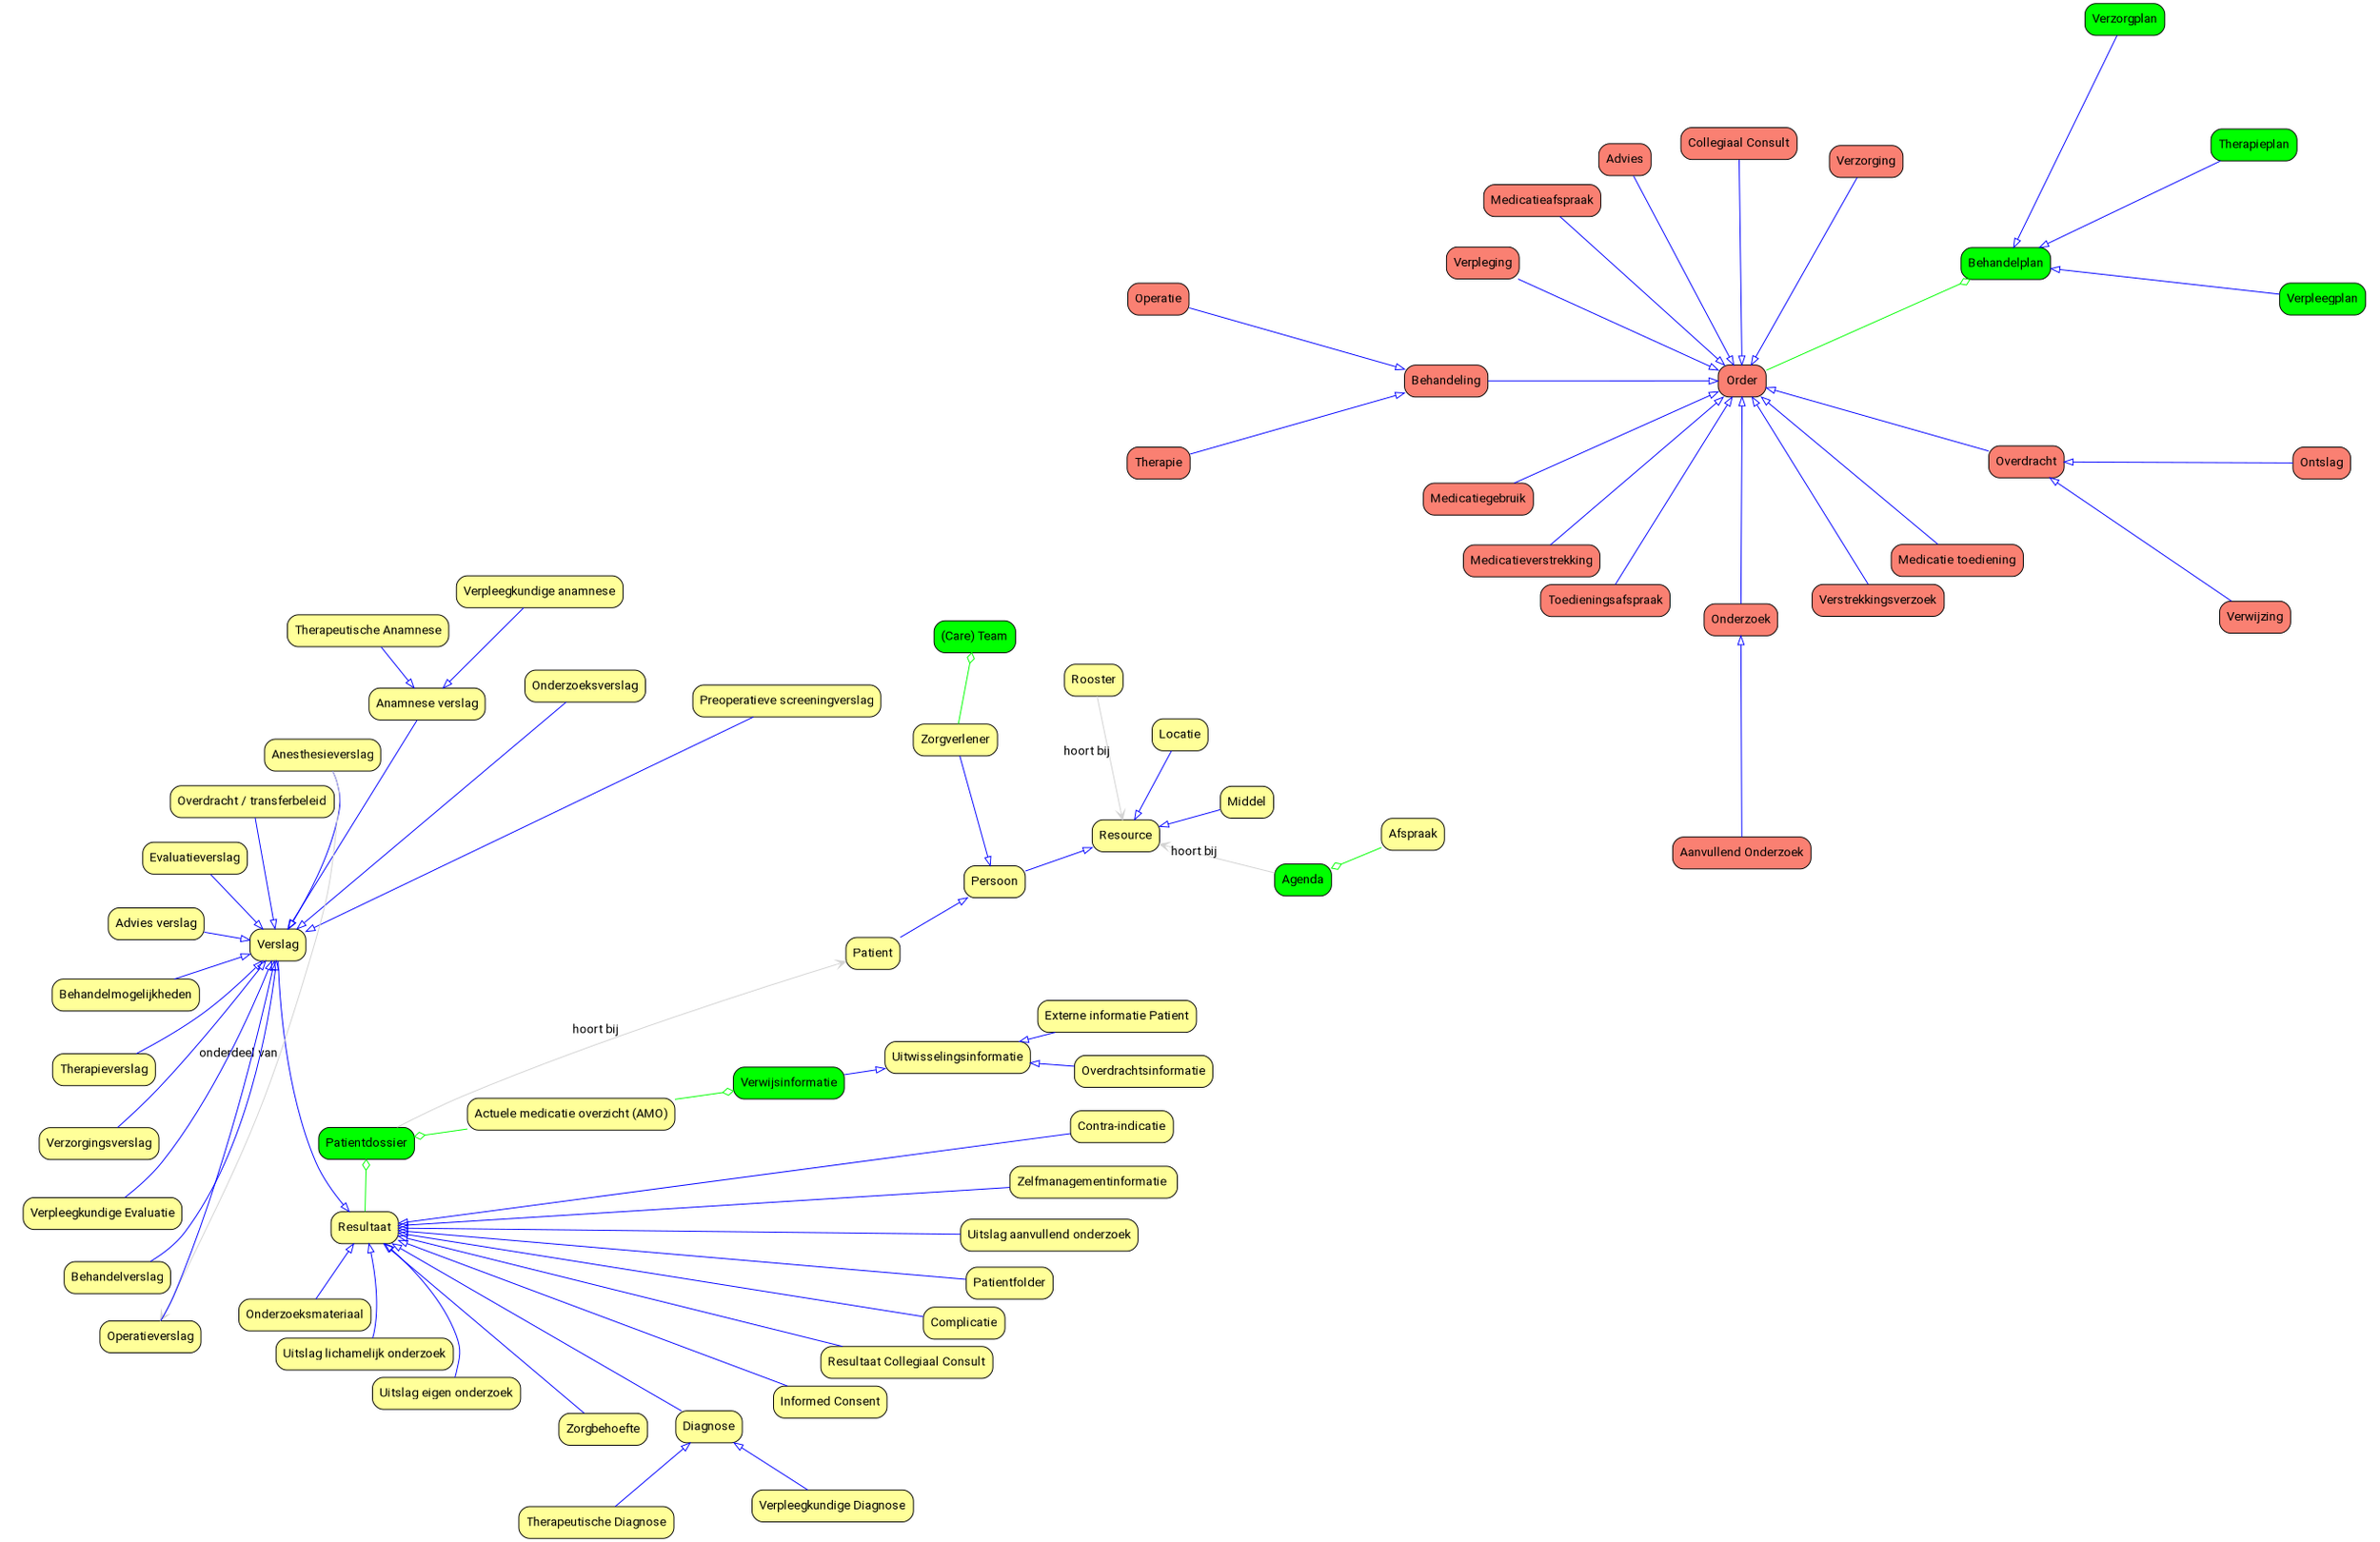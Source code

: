 
digraph{
layout=twopi;
orientation=portrait page="17,11" size="17,11" ratio=fill rankdir=LR;
graph [splines=true];
node [style="rounded,filled" fontname="Roboto"];
edge [fontname="Roboto" nodesep="1"];
overlap=false;
2526 [shape=rect fontcolor=black fillcolor=green label="Agenda" tooltip="Gaat over afspraken van precies 1 resource.&#10;Een groups agenda is een aggregatie van meerdere agenda's.&#10;&#10;<b>@MZ:</b>&#10;Elke plannen BA update het (betreffende) agenda en voegt een afspraak toe aan de agenda of planning.&#10;Een volledig geplande behandelplan heeft dus een planning (agenda) en de beschikbaarheid zit in regels staan ook in de roosters.&#10;&#10;Een behandelplan bevat meerdere behandelingen/onderzoeken die stuk voor stuk aangevraagd en gepland moeten worden (inclusief middelen). "];
				1710 [shape=rect fillcolor="#ffff99" label="Middel" tooltip="Spullen, goederen, apparaat "];
				1714 [shape=rect fontcolor=black fillcolor=salmon label="Operatie" tooltip="Informatie over de uit te voeren operatie (o.a. omschrijving, type, operateur, vereiste opname, vereiste conditie van pati?nt bijv. nuchter ja/nee, benodigde bloedproducten etc.) synoniem: ingreep "];
				1715 [shape=rect fillcolor="#ffff99" label="Preoperatieve screeningverslag" tooltip="Weergave van bevindingen uit preoperatieve screening. "];
				1718 [shape=rect fontcolor=black fillcolor=salmon label="Verzorging" tooltip=" "];
				1723 [shape=rect fillcolor="#ffff99" label="Verslag" tooltip=" "];
				1759 [shape=rect fillcolor="#ffff99" label="Onderzoeksmateriaal" tooltip="Materiaal is het resultaat van een biopt of bloedafname.&#10;&#10;Alle van het menselijk lichaam of van embryo (afgescheiden) cellen/bestanddelen, zoals een haar, weefsel, bloed, sputum, urine, etc. waarop aanvullend onderzoek kan worden verricht (t.b.v. diagnostiek en behandeling).&#10;&#10;Resultaat kan van alles zijn:&#10;<ul>&#10;<li>uitslag -&gt; verslag</li>&#10;<li>materiaal</li>&#10;</ul>&#10;&#10;Uit (onderzoeks)materiaal kunnen metingen worden gedaan die ruwe uitslagen geven (labuitslagen) of interpretaties / observaties (kleur e.d.)&#10;&#10;Verslag en Diagnose zijn interpretatie / beoordeling van ruwe observaties / uitslagen.&#10;&#10;Alias RDZ lichaamsmateriaal of materiaalgegevens.&#10;&#10;<b>Onderzoeksmateriaal is generieke versie van materiaal nodig voor onderzoek, dus kan lichaamsmateriaal(biopt, bloed) zijn, maar ook (rontgen)foto's.</b> "];
				1766 [shape=rect fillcolor="#ffff99" label="Resultaat" tooltip="Resultaat van een activiteit.&#10;Health Record Entries "];
				1779 [shape=rect fillcolor="#ffff99" label="Onderzoeksverslag" tooltip="Met elkaar samenhangende tekst en/of data en/of beelden bestaande uit een combinatie van aanvraaggegevens, beschrijving van het onderzoeksproces, ruwe onderzoeksgegevens en beoordeling van deze gegevens met bijbehorende motivatie. "];
				1809 [shape=rect fillcolor="#ffff99" label="Actuele medicatie overzicht (AMO)" tooltip="Een actuele lijst/momentopname van het medicatiegebruik door een patient.&#10;Er zijn verschillende typen te onderscheiden:&#10;? Medicatie anamnese &#10;? Opnamemedicatie&#10;? Ontslagmedicatie&#10;&#10;Aggregatie van iig:&#10;? Medicatieafspraak&#10;? Toediningsafspraak&#10;? Medicatiegebruik&#10;? (Contra-indicaties) "];
				1811 [shape=rect fontcolor=black fillcolor=salmon label="Order" tooltip="Een order is synoniem voor een aanvraag van iets (een activiteit). "];
				1821 [shape=rect fillcolor="#ffff99" label="Uitslag lichamelijk onderzoek" tooltip="Resultaat van waarnemingen (=observaties) van bepaalde lichamelijke functies zoals ademhaling, bloeddruk, hartslag, temperatuur, vochtbalans, reflexen of andere aspecten van lichamelijk functioneren.&#10;Waarnemingen kunnen worden gedaan in het kader van lichamelijk onderzoek of als onderdeel van anamnese, behandelplan of verpleegplan.&#10;Een waarneming kan gedaan worden door een mens of door een apparaat.&#10; "];
				1826 [shape=rect fillcolor="#ffff99" label="Uitslag eigen onderzoek" tooltip=" "];
				1841 [shape=rect fontcolor=black fillcolor=salmon label="Collegiaal Consult" tooltip="Verzoek tot opinie of advies van een collega/zorgverlener inzake diagnose of behandeling en terugrapportage van bevindingen. "];
				1842 [shape=rect fontcolor=black fillcolor=salmon label="Aanvullend Onderzoek" tooltip="Bevat alle informatie mbt de aanvraag en planning van het onderzoek. Dus inclusief type onderzoek.&#10;Zie Onderzoek. "];
				1848 [shape=rect fillcolor="#ffff99" label="Anamnese verslag" tooltip="Vraaggesprek tussen zorgverlener en pati?nt (of zijn/haar omgeving) waarbij de zorgverlener gerichte vragen stelt n.a.v. de zorgvraag.&#10;Er zijn diverse soorten anamneses. Naast een algemene verpleegkundige anamnese die wordt afgenomen bij klinische opname heeft elk specialisme een eigen anamnese. Naast specifieke medische klachten gaat een anamnese ook in op de omgeving (familieanamnese), voorgeschiedenis, leefgewoonten (intoxicaties, voeding), medicatie.&#10;De invulling hiervan is deels specialisme-specifiek. "];
				2197 [shape=rect fillcolor="#ffff99" label="Anesthesieverslag" tooltip="Weergave van het toedienen van anesthesie en verdere verloop van een operatie.&#10;Anesthesie= opheffen van gevoeligheid voor pijn door toedienen van medicijn. "];
				1860 [shape=rect fillcolor="#ffff99" label="Zorgbehoefte" tooltip="De vastgestelde zorgbehoefte van de patient "];
				1914 [shape=rect fillcolor="#ffff99" label="Overdracht / transferbeleid" tooltip="Specifieke vorm van Medisch beleid. "];
				1915 [shape=rect fontcolor=black fillcolor=salmon label="Verwijzing" tooltip="Informatie over de verwijzing zelf. met daarin o.a. de reden van verwijzing en verzoek om in de behoefte aan zorg of hulp te voorzien. "];
				1924 [shape=rect fillcolor="#ffff99" label="Overdrachtsinformatie" tooltip="Een selectie van gegevens uit het dossier bestemd voor de overdracht van de patient "];
				1938 [shape=rect fillcolor="#ffff99" label="Uitwisselingsinformatie" tooltip="De informatie die uitgewisseld wordt.&#10;ID366 Overdrachtinformatie.&#10;&#10;Uitwisselingsinformatie is de abstracte basis van alle informatieobjecten die zouden kunnen worden uitgewisseld.&#10;- of - dit is een aggregatie van een setje&#10;- of - dit is het beschikbaar maken van informatie via een artsenprotaal&#10;&#10;Het is bedoeld als verstuurinformatie. Uitwisseling zegt je verstuurt iets en ontvangt iets terug.&#10;&#10;Renamen naar Informatiesetje... Uitwisseling moet eruit. "];
				1946 [shape=rect fontcolor=black fillcolor=green label="Verwijsinformatie" tooltip="Verwijsinformatie waarmee de zorgverlener een patient naar een andere zorgverlener in een andere organisatie verwijst   Dit kan in de vorm van een brief, document, bericht, etc. "];
				1948 [shape=rect fontcolor=black fillcolor=salmon label="Ontslag" tooltip="Beeindigen van zorgverlening. Van een ontslag wordt o.a. vastgelegd: datum, naam zorgverlener die ontslag verleent, type ontslag (naar thuissituatie, overplaatsing, verwijzing, overlijden). "];
				2182 [shape=rect fillcolor="#ffff99" label="Evaluatieverslag" tooltip="Gesprek met de pati?nt bij het be?indigen van zorgverlening, waarin informatie wordt verstrekt over nazorg en waarin de mening en ervaringen van de pati?nt aan bod kan komen over verleende zorg. "];
				1968 [shape=rect fontcolor=black fillcolor=green label="Behandelplan" tooltip="Het plan tot het verlichten of wegnemen van gezondheidsklachten en gebreken volgens een bepaalde methode of inzicht met een vooropgezet doel.&#10;De invulling hiervan is specialisme-specifiek, maar kan wel over meerdere disciplines en specialismen heen gaan.&#10;&#10;Inclusief behandeldoel, behandelinformatie en instructie, e.g. patient moet 12 uur van tevoren niet gegeten hebben.&#10;&#10;&#10; "];
				1960 [shape=rect fontcolor=black fillcolor=green label="Patientdossier" tooltip="Aan een patient gerelateerde kenmerken/eigenschappen afkomstig van waarneming/onderzoek door een zorgverlener, die een of meer aspecten beschrijven van de medische conditie/toestand van een patient.&#10;De hier bedoelde kenmerken/eigenschappen hebben vaak een signalerende functie of zijn om andere redenen relevant als basisgegeven voor alle zorgverleners die in contact komen met de desbetreffende patient. o.a.:&#10;- Allergie&#10;- Overgevoeligheid/intolerantie&#10;- Intoxicaties (roken, drugs, alcohol)&#10;- Vaccinaties&#10;- Zwangerschap&#10;- Lengte, gewicht&#10;- Genetische kenmerken&#10;- Reanimatiebeleid, persoonlijke wensen&#10;&#10;Is aggregatie van alle patient gegevens(resultaten) en lijsten.&#10;&#10;Specialisaties of subsets, e.g.&#10;<ol>&#10;<li>Medisch dossier</li>&#10;<li>Kerndossier</li>&#10;<li>Verpleegkundig dossier</li>&#10;<li>Specialistisch</li>&#10;</ol> "];
				1965 [shape=rect fillcolor="#ffff99" label="Patient" tooltip="Administratieve informatie van de patient&#10;&#10;Administratieve informatie van de patient&#10;&#10;Een patiënt is een persoon die medische, paramedische of verpleegkundige zorg ontvangt van een zorgverlener.&#10;Van een patiënt worden o.a. opgeslagen:&#10;- Persoonsgegevens (BSN, Naam, Adres, Woonplaats)&#10;- Demografische gegevens (geboortedatum, meerling, burgerlijke staat, nationaliteit)&#10;- Contactgegevens (bijv. familie)&#10;- Huisartsgegevens (Naam, Adres, Woonplaats)&#10;- Verzekering gegevens (naam verzekeraar, polisnr)&#10;Deze gegevens worden (als geheel of als combinatie van ??n of meer hierboven opgesomde categorie?n) ook wel aangeduid met het begrip 'stamgegevens'. "];
				1969 [shape=rect fontcolor=black fillcolor=green label="Verpleegplan" tooltip="Het plan tot het verlenen van verpleegkundige zorg volgens een bepaalde methode of inzicht met een bepaald (verpleeg)doel.&#10;&#10;Barthelscore, Delirium Observatie Screening,  Diabetes Mellitius, Lijnsepsis, Pijnanamnese, Wond, Risico op ondervoeding, Risico Delier, Risico Decubitus, Checklist Stomazorg, Checklist Cardio, Lichaamsfuncties, Checklist Angio, Intoxicaties, Vochtbalans, Observatie (WCN) "];
				1983 [shape=rect fillcolor="#ffff99" label="Diagnose" tooltip="De naam van de ziekte of aandoening waaraan iemand verondersteld wordt te lijden.&#10;Er is onderscheid mogelijk naar type diagnose: differentiaaldiagnose (werkdiagnose) en einddiagnose (ontslagdiagnose).&#10;De invulling hiervan is specialisme-specifiek. "];
				1993 [shape=rect fillcolor="#ffff99" label="Informed Consent" tooltip="Ondertekende verklaring van een patient dat hij/zij instemt met datgene wat in de verklaring is vastgelegd (bijvoorbeeld inzake aard, aanpak en risico) m.b.t. een onderzoek, behandeling of operatie die de patiënt ondergaat.&#10;&#10; "];
				2014 [shape=rect fillcolor="#ffff99" label="Verpleegkundige anamnese" tooltip="Achtergrond en voorgeschiedenis van een pati?nt, achterhaald via systematische ondervraging, op moment van klinische intake/opname, gebruikt bij opstellen van verpleegkundig behandelplan.&#10;&#10;Dit bevat waarneming lichaamfuncties en andere resultaten&#10;Inclusief mogelijk Dieet &amp; Complicaties "];
				2080 [shape=rect fillcolor="#ffff99" label="Advies verslag" tooltip=" "];
				2095 [shape=rect fontcolor=black fillcolor=salmon label="Advies" tooltip=" "];
				2143 [shape=rect fillcolor="#ffff99" label="Resultaat Collegiaal Consult" tooltip=" "];
				2144 [shape=rect fillcolor="#ffff99" label="Behandelmogelijkheden" tooltip=" "];
				2146 [shape=rect fontcolor=black fillcolor=salmon label="Medicatieafspraak" tooltip="@GM/JPB: Een medicatieafspraak is het voorstel van een voorschrijver tot gebruik van medicatie door een pati?nt. "];
				1854 [shape=rect fillcolor="#ffff99" label="Externe informatie Patient" tooltip="Externe (medische) broninformatie van de patient. "];
				2196 [shape=rect fillcolor="#ffff99" label="Complicatie" tooltip="Onbedoelde en ongewenste uitkomsten tijdens of volgend op het handelen van een zorgverlener, die voor de gezondheid van de patient zodanig nadelig zijn dat aanpassing van het medisch (be)handelen noodzakelijk is, dan wel dat er sprake is van onherstelbare schade. "];
				2193 [shape=rect fillcolor="#ffff99" label="Patientfolder" tooltip="Informatie over ziekte en behandeling zoals deze wordt verstrekt aan de patiënt door een zorgverlener. "];
				2192 [shape=rect fillcolor="#ffff99" label="Uitslag aanvullend onderzoek" tooltip=" "];
				2180 [shape=rect fillcolor="#ffff99" label="Therapeutische Anamnese" tooltip=" "];
				239 [shape=rect fillcolor="#ffff99" label="Zelfmanagementinformatie " tooltip="Nog door de behandelend arts te valideren informatie verkregen van de pati?nt als resultaat van zijn eigen zorgproces bijvoorbeeld meting, dagboek, foto, etc. Dit kan worden verkregen uit bijvoorbeeld ingevulde vragenlijsten of een persoonlijk gezondheidsdossier. "];
				297 [shape=rect fillcolor="#ffff99" label="Locatie" tooltip="Plaats of ruimte "];
				2179 [shape=rect fontcolor=black fillcolor=green label="Therapieplan" tooltip="Inclusief behandeldoel.&#10;Inclusief behandelinformatie instructie, e.g. patient moet 12 uur van tevoeren niet gegeten hebben.&#10;&#10;?? Dit kan gezien worden als een super activiteit... "];
				2178 [shape=rect fillcolor="#ffff99" label="Therapieverslag" tooltip=" "];
				2176 [shape=rect fillcolor="#ffff99" label="Therapeutische Diagnose" tooltip=" "];
				2175 [shape=rect fontcolor=black fillcolor=salmon label="Therapie" tooltip="Informatie over de behandeling uitgevoerd door een specifieke discipline, o.a. fysiotherapie, radiotherapie, logopedie. "];
				2174 [shape=rect fontcolor=black fillcolor=green label="Verzorgplan" tooltip="Verzorgplan bevat het Dieet "];
				2166 [shape=rect fillcolor="#ffff99" label="Verzorgingsverslag" tooltip=" "];
				2165 [shape=rect fillcolor="#ffff99" label="Verpleegkundige Evaluatie" tooltip=" "];
				2164 [shape=rect fontcolor=black fillcolor=salmon label="Verpleging" tooltip="Een order is synoniem voor een aanvraag van iets (een activiteit). "];
				2163 [shape=rect fillcolor="#ffff99" label="Verpleegkundige Diagnose" tooltip=" "];
				2162 [shape=rect fillcolor="#ffff99" label="Behandelverslag" tooltip=" "];
				2161 [shape=rect fontcolor=black fillcolor=salmon label="Behandeling" tooltip=" "];
				2157 [shape=rect fontcolor=black fillcolor=salmon label="Medicatiegebruik" tooltip="@GM/JPB: Medicatiegebruik is een uitspraak over historisch, huidig of voorgenomen gebruik van een geneesmiddel. "];
				2155 [shape=rect fontcolor=black fillcolor=salmon label="Medicatieverstrekking" tooltip="@GM/JPB: Een verstrekking beschrijft het terhandgestelde geneesmiddel. "];
				2154 [shape=rect fontcolor=black fillcolor=salmon label="Toedieningsafspraak" tooltip="@GM/JPB: Een toedieningsafspraak is de gebruiks- (of toedienings-)instructie van de apotheker aan de pati?nt (of zijn vertegenwoordiger of toediener), waarbij een medicatieafspraak op een concreet niveau wordt ingevuld. "];
				1671 [shape=rect fontcolor=black fillcolor=salmon label="Onderzoek" tooltip="Van een uit te voeren onderzoek wordt o.a. vastgelegd: type onderzoek, te gebruiken methodiek, materialen, kosten, doorlooptijd.&#10;&#10;E.g. labaanvragen.&#10;Referentie tabel item&#10;Onderzoeksprofiel&#10;Beschrjiving van het type onderzoek "];
				1688 [shape=rect fillcolor="#ffff99" label="Afspraak" tooltip="Afspraakgegevens van de patient "];
				1695 [shape=rect fillcolor="#ffff99" label="Operatieverslag" tooltip="Weergave van het verloop van een uitgevoerde operatie, uitgevoerde verrichtingen, toegediende en verloren lichaamsmaterialen (vocht, bloed etc.), eventuele complicaties en eindresultaat van een operatie. "];
				2148 [shape=rect fillcolor="#ffff99" label="Contra-indicatie" tooltip="Aandoeningen, ziekte of klacht (= indicatie) waarbij bepaalde medicatie, niet (= contra-) mag worden toegepast. "];
				2149 [shape=rect fontcolor=black fillcolor=salmon label="Verstrekkingsverzoek" tooltip=" "];
				2150 [shape=rect fontcolor=black fillcolor=salmon label="Medicatie toediening" tooltip="Is toedieningsregistratie&#10;&#10;Informatie over aan een patient toegediende medicatie (o.a. medicijn, dosering, tijdstip, wijze van toediening, naam toediener)&#10; "];
				1684 [shape=rect fillcolor="#ffff99" label="Resource" tooltip=" "];
				1923 [shape=rect fontcolor=black fillcolor=salmon label="Overdracht" tooltip="Overdracht / Transfer (Order) "];
				1693 [shape=rect fillcolor="#ffff99" label="Rooster" tooltip="Schema waarop de verdeling van het werk over personen, middelen en/of locatie uitgedrukt in tijd is aangegeven&#10;&#10;Gaat over beschikbaarheid van 1 of meer resources. "];
				1726 [shape=rect fillcolor="#ffff99" label="Persoon" tooltip=" "];
				2181 [shape=rect fontcolor=black fillcolor=green label="(Care) Team" tooltip="E.g. voor palliatieve zorg of op een OK word een team van mensen gevormd. "];
				1689 [shape=rect fillcolor="#ffff99" label="Zorgverlener" tooltip="Persoon die beroepsmatig zorg verleent (in wat voor een vorm dan ook) uit hoofde van een bepaalde kwalificatie en/of goedkeuring hiertoe van een bevoegde instantie. "];
				2175->2161 [arrowhead=empty color=blue];
				1714->2161 [arrowhead=empty color=blue];
				1695->1723 [arrowhead=empty color=blue];
				2162->1723 [arrowhead=empty color=blue];
				2165->1723 [arrowhead=empty color=blue];
				2166->1723 [arrowhead=empty color=blue];
				2178->1723 [arrowhead=empty color=blue];
				1715->1723 [arrowhead=empty color=blue];
				239->1766 [arrowhead=empty color=blue];
				2192->1766 [arrowhead=empty color=blue];
				2193->1766 [arrowhead=empty color=blue];
				2196->1766 [arrowhead=empty color=blue];
				1759->1766 [arrowhead=empty color=blue];
				1723->1766 [arrowhead=empty color=blue];
				1779->1723 [arrowhead=empty color=blue];
				1718->1811 [arrowhead=empty color=blue];
				2164->1811 [arrowhead=empty color=blue];
				2161->1811 [arrowhead=empty color=blue];
				2157->1811 [arrowhead=empty color=blue];
				2155->1811 [arrowhead=empty color=blue];
				2154->1811 [arrowhead=empty color=blue];
				1671->1811 [arrowhead=empty color=blue];
				1821->1766 [arrowhead=empty color=blue];
				1826->1766 [arrowhead=empty color=blue];
				1841->1811 [arrowhead=empty color=blue];
				1842->1671 [arrowhead=empty color=blue];
				2180->1848 [arrowhead=empty color=blue];
				1848->1723 [arrowhead=empty color=blue];
				2197->1723 [arrowhead=empty color=blue];
				2197->1695 [arrowhead=vee color=lightgray label="onderdeel van"];
				1860->1766 [arrowhead=empty color=blue];
				1914->1723 [arrowhead=empty color=blue];
				1854->1938 [arrowhead=empty color=blue];
				1924->1938 [arrowhead=empty color=blue];
				1946->1938 [arrowhead=empty color=blue];
				1809->1946 [arrowhead=odiamond color=green];
				2182->1723 [arrowhead=empty color=blue];
				1811->1968 [arrowhead=odiamond color=green];
				2174->1968 [arrowhead=empty color=blue];
				2179->1968 [arrowhead=empty color=blue];
				1809->1960 [arrowhead=odiamond color=green];
				1766->1960 [arrowhead=odiamond color=green];
				1960->1965 [arrowhead=vee color=lightgray label="hoort bij"];
				1969->1968 [arrowhead=empty color=blue];
				1983->1766 [arrowhead=empty color=blue];
				2163->1983 [arrowhead=empty color=blue];
				2176->1983 [arrowhead=empty color=blue];
				1993->1766 [arrowhead=empty color=blue];
				2014->1848 [arrowhead=empty color=blue];
				2080->1723 [arrowhead=empty color=blue];
				2095->1811 [arrowhead=empty color=blue];
				2143->1766 [arrowhead=empty color=blue];
				2144->1723 [arrowhead=empty color=blue];
				2146->1811 [arrowhead=empty color=blue];
				2148->1766 [arrowhead=empty color=blue];
				2149->1811 [arrowhead=empty color=blue];
				2150->1811 [arrowhead=empty color=blue];
				1710->1684 [arrowhead=empty color=blue];
				297->1684 [arrowhead=empty color=blue];
				1915->1923 [arrowhead=empty color=blue];
				1923->1811 [arrowhead=empty color=blue];
				1948->1923 [arrowhead=empty color=blue];
				1693->1684 [arrowhead=vee color=lightgray label="hoort bij"];
				1726->1684 [arrowhead=empty color=blue];
				1965->1726 [arrowhead=empty color=blue];
				1689->1726 [arrowhead=empty color=blue];
				1689->2181 [arrowhead=odiamond color=green];
				1688->2526 [arrowhead=odiamond color=green];
				2526->1684 [arrowhead=vee color=lightgray label="hoort bij"];
				
}
	